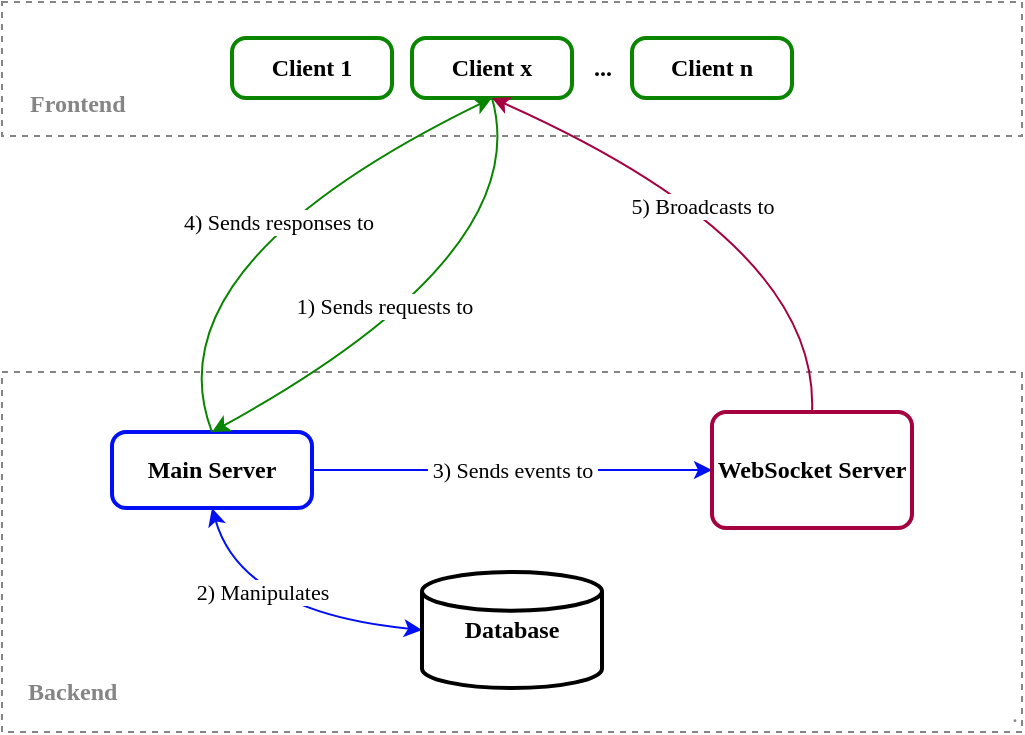 <mxfile version="18.0.7" type="device"><diagram id="hUvvB9oZDhr2ZqUjHDcm" name="Page-1"><mxGraphModel dx="557" dy="453" grid="1" gridSize="10" guides="1" tooltips="1" connect="1" arrows="1" fold="1" page="1" pageScale="1" pageWidth="827" pageHeight="1169" math="0" shadow="0"><root><mxCell id="0"/><mxCell id="1" parent="0"/><mxCell id="-S4HPvG7BrsXasiUaoxP-44" value="" style="group" parent="1" vertex="1" connectable="0"><mxGeometry x="158" y="70" width="510" height="365" as="geometry"/></mxCell><mxCell id="-S4HPvG7BrsXasiUaoxP-10" value="." style="rounded=0;whiteSpace=wrap;html=1;arcSize=1;shadow=0;glass=0;sketch=0;dashed=1;strokeWidth=1;fillColor=none;container=1;recursiveResize=0;imageAlign=left;imageVerticalAlign=top;align=right;verticalAlign=bottom;fontFamily=Verdana;fontColor=#858585;collapsible=0;strokeColor=#858585;" parent="-S4HPvG7BrsXasiUaoxP-44" vertex="1"><mxGeometry y="185" width="510" height="180" as="geometry"><mxRectangle x="80" y="400" width="50" height="40" as="alternateBounds"/></mxGeometry></mxCell><mxCell id="-S4HPvG7BrsXasiUaoxP-30" value="&amp;nbsp;3) Sends events to&amp;nbsp;" style="edgeStyle=orthogonalEdgeStyle;orthogonalLoop=1;jettySize=auto;html=1;fontFamily=Verdana;fillColor=#d80073;strokeColor=#0010F5;strokeWidth=1;fontStyle=0;fontColor=#000000;curved=1;" parent="-S4HPvG7BrsXasiUaoxP-10" source="-S4HPvG7BrsXasiUaoxP-5" target="-S4HPvG7BrsXasiUaoxP-6" edge="1"><mxGeometry relative="1" as="geometry"/></mxCell><mxCell id="-S4HPvG7BrsXasiUaoxP-36" value="2) Manipulates" style="orthogonalLoop=1;jettySize=auto;html=1;fontFamily=Verdana;strokeColor=#0010F5;strokeWidth=1;fontStyle=0;elbow=vertical;exitX=0.5;exitY=1;exitDx=0;exitDy=0;entryX=0;entryY=0.5;entryDx=0;entryDy=0;entryPerimeter=0;curved=1;startArrow=classic;startFill=1;" parent="-S4HPvG7BrsXasiUaoxP-10" source="-S4HPvG7BrsXasiUaoxP-5" target="-S4HPvG7BrsXasiUaoxP-4" edge="1"><mxGeometry x="-0.127" y="11" relative="1" as="geometry"><Array as="points"><mxPoint x="120" y="120"/></Array><mxPoint as="offset"/></mxGeometry></mxCell><mxCell id="-S4HPvG7BrsXasiUaoxP-5" value="Main Server" style="rounded=1;whiteSpace=wrap;html=1;absoluteArcSize=1;arcSize=14;strokeWidth=2;fontStyle=1;fontFamily=Verdana;strokeColor=#0010F5;" parent="-S4HPvG7BrsXasiUaoxP-10" vertex="1"><mxGeometry x="55" y="30" width="100" height="38" as="geometry"/></mxCell><mxCell id="-S4HPvG7BrsXasiUaoxP-4" value="Database" style="strokeWidth=2;html=1;shape=mxgraph.flowchart.database;whiteSpace=wrap;fontStyle=1;fontFamily=Verdana;" parent="-S4HPvG7BrsXasiUaoxP-10" vertex="1"><mxGeometry x="210" y="100" width="90" height="58" as="geometry"/></mxCell><mxCell id="-S4HPvG7BrsXasiUaoxP-6" value="WebSocket Server" style="rounded=1;whiteSpace=wrap;html=1;absoluteArcSize=1;arcSize=14;strokeWidth=2;fontStyle=1;fontFamily=Verdana;strokeColor=#A50040;" parent="-S4HPvG7BrsXasiUaoxP-10" vertex="1"><mxGeometry x="355" y="20" width="100" height="58" as="geometry"/></mxCell><mxCell id="-S4HPvG7BrsXasiUaoxP-29" value="Backend" style="text;strokeColor=none;fillColor=none;align=left;verticalAlign=middle;rounded=0;shadow=0;glass=0;dashed=1;sketch=0;fontStyle=1;fontFamily=Verdana;html=1;fontColor=#858585;" parent="-S4HPvG7BrsXasiUaoxP-10" vertex="1"><mxGeometry x="11" y="150" width="73" height="20" as="geometry"/></mxCell><mxCell id="-S4HPvG7BrsXasiUaoxP-13" value="" style="rounded=0;whiteSpace=wrap;html=1;shadow=0;glass=0;dashed=1;sketch=0;strokeWidth=1;fillColor=none;container=1;recursiveResize=0;fontFamily=Verdana;strokeColor=#858585;collapsible=0;" parent="-S4HPvG7BrsXasiUaoxP-44" vertex="1"><mxGeometry width="510" height="67" as="geometry"><mxRectangle x="80" y="215" width="50" height="44" as="alternateBounds"/></mxGeometry></mxCell><mxCell id="-S4HPvG7BrsXasiUaoxP-21" value="" style="group;fontStyle=0" parent="-S4HPvG7BrsXasiUaoxP-13" vertex="1" connectable="0"><mxGeometry x="115" y="18" width="280" height="30" as="geometry"/></mxCell><mxCell id="-S4HPvG7BrsXasiUaoxP-15" value="Client 1" style="rounded=1;whiteSpace=wrap;html=1;absoluteArcSize=1;arcSize=14;strokeWidth=2;shadow=0;glass=0;sketch=0;fillColor=none;fontFamily=Verdana;strokeColor=#098500;fontStyle=1" parent="-S4HPvG7BrsXasiUaoxP-21" vertex="1"><mxGeometry width="80" height="30" as="geometry"/></mxCell><mxCell id="-S4HPvG7BrsXasiUaoxP-16" value="Client x" style="rounded=1;whiteSpace=wrap;html=1;absoluteArcSize=1;arcSize=14;strokeWidth=2;shadow=0;glass=0;sketch=0;fillColor=none;fontFamily=Verdana;strokeColor=#098500;fontStyle=1" parent="-S4HPvG7BrsXasiUaoxP-21" vertex="1"><mxGeometry x="90" width="80" height="30" as="geometry"/></mxCell><mxCell id="-S4HPvG7BrsXasiUaoxP-17" value="Client n" style="rounded=1;whiteSpace=wrap;html=1;absoluteArcSize=1;arcSize=14;strokeWidth=2;shadow=0;glass=0;sketch=0;fillColor=none;fontFamily=Verdana;strokeColor=#098500;fontStyle=1" parent="-S4HPvG7BrsXasiUaoxP-21" vertex="1"><mxGeometry x="200" width="80" height="30" as="geometry"/></mxCell><mxCell id="-S4HPvG7BrsXasiUaoxP-18" value="&lt;b&gt;...&lt;/b&gt;" style="text;html=1;align=center;verticalAlign=middle;resizable=0;points=[];autosize=1;strokeColor=none;fillColor=none;fontFamily=Verdana;" parent="-S4HPvG7BrsXasiUaoxP-21" vertex="1"><mxGeometry x="170" y="5" width="30" height="20" as="geometry"/></mxCell><mxCell id="-S4HPvG7BrsXasiUaoxP-28" value="Frontend" style="text;strokeColor=none;fillColor=none;align=left;verticalAlign=middle;rounded=0;shadow=0;glass=0;dashed=1;sketch=0;fontStyle=1;fontFamily=Verdana;html=1;fontColor=#858585;" parent="-S4HPvG7BrsXasiUaoxP-13" vertex="1"><mxGeometry x="12" y="41" width="73" height="20" as="geometry"/></mxCell><mxCell id="-S4HPvG7BrsXasiUaoxP-40" value="1) Sends requests to" style="edgeStyle=none;orthogonalLoop=1;jettySize=auto;entryX=0.5;entryY=0;entryDx=0;entryDy=0;fontFamily=Verdana;fontColor=default;strokeColor=#098500;strokeWidth=1;elbow=vertical;exitX=0.5;exitY=1;exitDx=0;exitDy=0;fontStyle=0;labelBorderColor=none;html=1;labelBackgroundColor=default;curved=1;" parent="-S4HPvG7BrsXasiUaoxP-44" source="-S4HPvG7BrsXasiUaoxP-16" target="-S4HPvG7BrsXasiUaoxP-5" edge="1"><mxGeometry x="0.199" y="-14" relative="1" as="geometry"><Array as="points"><mxPoint x="267" y="126"/></Array><mxPoint as="offset"/></mxGeometry></mxCell><mxCell id="-S4HPvG7BrsXasiUaoxP-42" value="&lt;span&gt;5) Broadcasts to&lt;/span&gt;" style="edgeStyle=none;orthogonalLoop=1;jettySize=auto;html=1;entryX=0.5;entryY=1;entryDx=0;entryDy=0;fontFamily=Verdana;fontColor=#000000;strokeColor=#A50040;strokeWidth=1;elbow=vertical;exitX=0.5;exitY=0;exitDx=0;exitDy=0;fontStyle=0;fillColor=#d80073;curved=1;" parent="-S4HPvG7BrsXasiUaoxP-44" source="-S4HPvG7BrsXasiUaoxP-6" target="-S4HPvG7BrsXasiUaoxP-16" edge="1"><mxGeometry x="0.109" y="7" relative="1" as="geometry"><Array as="points"><mxPoint x="409" y="121"/></Array><mxPoint as="offset"/></mxGeometry></mxCell><mxCell id="-S4HPvG7BrsXasiUaoxP-43" value="4) Sends responses to" style="edgeStyle=none;orthogonalLoop=1;jettySize=auto;html=1;entryX=0.5;entryY=1;entryDx=0;entryDy=0;labelBackgroundColor=default;labelBorderColor=none;fontFamily=Verdana;fontColor=default;strokeColor=#098500;strokeWidth=1;elbow=vertical;curved=1;exitX=0.5;exitY=0;exitDx=0;exitDy=0;" parent="-S4HPvG7BrsXasiUaoxP-44" source="-S4HPvG7BrsXasiUaoxP-5" target="-S4HPvG7BrsXasiUaoxP-16" edge="1"><mxGeometry x="0.12" y="-9" relative="1" as="geometry"><Array as="points"><mxPoint x="73" y="132"/></Array><mxPoint as="offset"/></mxGeometry></mxCell></root></mxGraphModel></diagram></mxfile>